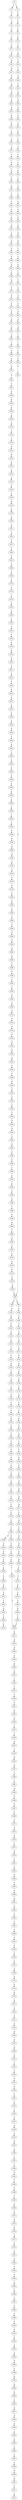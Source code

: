 strict digraph  {
	S0 -> S1 [ label = A ];
	S0 -> S2 [ label = A ];
	S1 -> S3 [ label = A ];
	S2 -> S4 [ label = A ];
	S3 -> S5 [ label = G ];
	S4 -> S6 [ label = G ];
	S5 -> S7 [ label = C ];
	S6 -> S8 [ label = C ];
	S7 -> S9 [ label = T ];
	S8 -> S10 [ label = G ];
	S9 -> S11 [ label = T ];
	S10 -> S12 [ label = C ];
	S11 -> S13 [ label = A ];
	S12 -> S14 [ label = A ];
	S13 -> S15 [ label = G ];
	S14 -> S16 [ label = T ];
	S15 -> S17 [ label = A ];
	S16 -> S18 [ label = T ];
	S17 -> S19 [ label = T ];
	S18 -> S20 [ label = A ];
	S19 -> S21 [ label = A ];
	S20 -> S22 [ label = T ];
	S21 -> S23 [ label = G ];
	S22 -> S24 [ label = A ];
	S23 -> S25 [ label = A ];
	S24 -> S26 [ label = A ];
	S25 -> S27 [ label = A ];
	S26 -> S28 [ label = A ];
	S27 -> S29 [ label = G ];
	S28 -> S30 [ label = G ];
	S29 -> S31 [ label = G ];
	S30 -> S32 [ label = G ];
	S31 -> S33 [ label = T ];
	S32 -> S34 [ label = G ];
	S33 -> S35 [ label = C ];
	S34 -> S36 [ label = C ];
	S35 -> S37 [ label = A ];
	S36 -> S38 [ label = G ];
	S37 -> S39 [ label = C ];
	S38 -> S40 [ label = C ];
	S39 -> S41 [ label = A ];
	S40 -> S42 [ label = T ];
	S41 -> S43 [ label = T ];
	S42 -> S44 [ label = A ];
	S43 -> S45 [ label = C ];
	S44 -> S46 [ label = T ];
	S45 -> S47 [ label = G ];
	S46 -> S48 [ label = C ];
	S47 -> S49 [ label = T ];
	S48 -> S50 [ label = C ];
	S49 -> S51 [ label = C ];
	S50 -> S52 [ label = A ];
	S51 -> S53 [ label = G ];
	S52 -> S54 [ label = A ];
	S53 -> S55 [ label = G ];
	S54 -> S56 [ label = G ];
	S55 -> S57 [ label = G ];
	S56 -> S58 [ label = A ];
	S57 -> S59 [ label = T ];
	S58 -> S60 [ label = G ];
	S59 -> S61 [ label = G ];
	S60 -> S62 [ label = G ];
	S61 -> S63 [ label = A ];
	S62 -> S64 [ label = T ];
	S63 -> S65 [ label = G ];
	S64 -> S66 [ label = T ];
	S65 -> S67 [ label = T ];
	S66 -> S68 [ label = G ];
	S67 -> S69 [ label = C ];
	S68 -> S70 [ label = T ];
	S69 -> S71 [ label = G ];
	S70 -> S72 [ label = T ];
	S71 -> S73 [ label = T ];
	S72 -> S74 [ label = A ];
	S73 -> S75 [ label = C ];
	S74 -> S76 [ label = A ];
	S75 -> S77 [ label = C ];
	S76 -> S78 [ label = C ];
	S77 -> S79 [ label = C ];
	S78 -> S80 [ label = A ];
	S79 -> S81 [ label = A ];
	S80 -> S82 [ label = A ];
	S81 -> S83 [ label = G ];
	S82 -> S84 [ label = A ];
	S83 -> S85 [ label = A ];
	S84 -> S86 [ label = T ];
	S85 -> S87 [ label = T ];
	S86 -> S88 [ label = T ];
	S87 -> S89 [ label = G ];
	S88 -> S90 [ label = T ];
	S89 -> S91 [ label = C ];
	S90 -> S92 [ label = T ];
	S91 -> S93 [ label = G ];
	S92 -> S94 [ label = G ];
	S93 -> S95 [ label = G ];
	S94 -> S96 [ label = G ];
	S95 -> S97 [ label = T ];
	S96 -> S98 [ label = A ];
	S96 -> S99 [ label = C ];
	S97 -> S100 [ label = G ];
	S98 -> S101 [ label = G ];
	S99 -> S102 [ label = C ];
	S100 -> S103 [ label = A ];
	S101 -> S104 [ label = A ];
	S102 -> S105 [ label = T ];
	S103 -> S106 [ label = G ];
	S104 -> S107 [ label = C ];
	S105 -> S108 [ label = T ];
	S106 -> S109 [ label = A ];
	S107 -> S110 [ label = C ];
	S108 -> S111 [ label = C ];
	S109 -> S112 [ label = G ];
	S110 -> S113 [ label = C ];
	S111 -> S114 [ label = C ];
	S112 -> S115 [ label = A ];
	S113 -> S116 [ label = C ];
	S114 -> S117 [ label = T ];
	S115 -> S118 [ label = A ];
	S116 -> S119 [ label = T ];
	S117 -> S120 [ label = T ];
	S118 -> S121 [ label = G ];
	S119 -> S122 [ label = A ];
	S120 -> S123 [ label = G ];
	S121 -> S124 [ label = A ];
	S122 -> S125 [ label = G ];
	S123 -> S126 [ label = G ];
	S124 -> S127 [ label = G ];
	S125 -> S128 [ label = G ];
	S126 -> S129 [ label = A ];
	S127 -> S130 [ label = A ];
	S128 -> S131 [ label = C ];
	S129 -> S132 [ label = C ];
	S130 -> S133 [ label = A ];
	S131 -> S134 [ label = G ];
	S132 -> S135 [ label = A ];
	S133 -> S136 [ label = A ];
	S134 -> S137 [ label = T ];
	S135 -> S138 [ label = T ];
	S136 -> S139 [ label = C ];
	S137 -> S140 [ label = C ];
	S138 -> S141 [ label = T ];
	S139 -> S142 [ label = A ];
	S140 -> S143 [ label = G ];
	S141 -> S144 [ label = G ];
	S142 -> S145 [ label = A ];
	S143 -> S146 [ label = C ];
	S144 -> S147 [ label = A ];
	S145 -> S148 [ label = A ];
	S146 -> S149 [ label = T ];
	S147 -> S150 [ label = A ];
	S148 -> S151 [ label = C ];
	S149 -> S152 [ label = T ];
	S150 -> S153 [ label = C ];
	S151 -> S154 [ label = T ];
	S152 -> S155 [ label = C ];
	S153 -> S156 [ label = T ];
	S154 -> S157 [ label = C ];
	S155 -> S158 [ label = A ];
	S156 -> S159 [ label = G ];
	S157 -> S160 [ label = T ];
	S158 -> S161 [ label = C ];
	S159 -> S162 [ label = C ];
	S160 -> S163 [ label = T ];
	S161 -> S164 [ label = A ];
	S162 -> S165 [ label = C ];
	S163 -> S166 [ label = C ];
	S164 -> S167 [ label = A ];
	S165 -> S168 [ label = G ];
	S166 -> S169 [ label = T ];
	S167 -> S170 [ label = C ];
	S168 -> S171 [ label = A ];
	S169 -> S172 [ label = C ];
	S170 -> S173 [ label = C ];
	S171 -> S174 [ label = G ];
	S172 -> S175 [ label = T ];
	S173 -> S176 [ label = T ];
	S174 -> S177 [ label = G ];
	S175 -> S178 [ label = T ];
	S176 -> S179 [ label = C ];
	S177 -> S180 [ label = C ];
	S178 -> S181 [ label = G ];
	S179 -> S182 [ label = T ];
	S180 -> S183 [ label = A ];
	S181 -> S184 [ label = A ];
	S182 -> S185 [ label = T ];
	S183 -> S186 [ label = T ];
	S184 -> S187 [ label = T ];
	S185 -> S188 [ label = T ];
	S185 -> S189 [ label = A ];
	S186 -> S190 [ label = A ];
	S187 -> S191 [ label = T ];
	S188 -> S192 [ label = C ];
	S189 -> S193 [ label = C ];
	S190 -> S194 [ label = G ];
	S191 -> S195 [ label = T ];
	S192 -> S196 [ label = T ];
	S193 -> S197 [ label = C ];
	S194 -> S198 [ label = A ];
	S195 -> S199 [ label = C ];
	S196 -> S200 [ label = G ];
	S197 -> S201 [ label = T ];
	S198 -> S202 [ label = A ];
	S199 -> S203 [ label = A ];
	S200 -> S204 [ label = T ];
	S201 -> S205 [ label = T ];
	S202 -> S206 [ label = T ];
	S203 -> S207 [ label = T ];
	S204 -> S208 [ label = A ];
	S205 -> S209 [ label = A ];
	S206 -> S210 [ label = G ];
	S207 -> S211 [ label = C ];
	S208 -> S212 [ label = A ];
	S209 -> S213 [ label = G ];
	S210 -> S214 [ label = T ];
	S211 -> S215 [ label = A ];
	S212 -> S216 [ label = A ];
	S213 -> S217 [ label = C ];
	S214 -> S218 [ label = C ];
	S215 -> S219 [ label = C ];
	S216 -> S220 [ label = G ];
	S217 -> S221 [ label = T ];
	S218 -> S222 [ label = T ];
	S219 -> S223 [ label = A ];
	S220 -> S224 [ label = A ];
	S221 -> S225 [ label = G ];
	S222 -> S226 [ label = G ];
	S223 -> S227 [ label = C ];
	S224 -> S228 [ label = A ];
	S225 -> S229 [ label = T ];
	S226 -> S230 [ label = T ];
	S227 -> S231 [ label = G ];
	S228 -> S232 [ label = G ];
	S229 -> S233 [ label = A ];
	S230 -> S208 [ label = A ];
	S231 -> S234 [ label = T ];
	S232 -> S235 [ label = C ];
	S234 -> S236 [ label = C ];
	S235 -> S237 [ label = A ];
	S236 -> S238 [ label = G ];
	S237 -> S239 [ label = T ];
	S238 -> S240 [ label = T ];
	S239 -> S241 [ label = C ];
	S240 -> S242 [ label = A ];
	S241 -> S243 [ label = A ];
	S242 -> S244 [ label = T ];
	S243 -> S245 [ label = G ];
	S244 -> S246 [ label = A ];
	S245 -> S247 [ label = T ];
	S246 -> S248 [ label = A ];
	S247 -> S249 [ label = T ];
	S248 -> S250 [ label = A ];
	S249 -> S251 [ label = G ];
	S250 -> S252 [ label = C ];
	S251 -> S253 [ label = T ];
	S252 -> S254 [ label = C ];
	S253 -> S255 [ label = G ];
	S254 -> S256 [ label = C ];
	S255 -> S257 [ label = A ];
	S256 -> S258 [ label = C ];
	S257 -> S259 [ label = T ];
	S258 -> S260 [ label = T ];
	S259 -> S261 [ label = C ];
	S260 -> S262 [ label = A ];
	S261 -> S263 [ label = G ];
	S262 -> S264 [ label = T ];
	S263 -> S265 [ label = G ];
	S264 -> S266 [ label = A ];
	S265 -> S267 [ label = G ];
	S266 -> S268 [ label = G ];
	S267 -> S269 [ label = C ];
	S268 -> S270 [ label = A ];
	S269 -> S271 [ label = T ];
	S270 -> S272 [ label = A ];
	S271 -> S273 [ label = G ];
	S272 -> S274 [ label = G ];
	S273 -> S275 [ label = A ];
	S274 -> S276 [ label = T ];
	S275 -> S277 [ label = C ];
	S276 -> S278 [ label = C ];
	S277 -> S279 [ label = G ];
	S278 -> S280 [ label = C ];
	S279 -> S281 [ label = C ];
	S280 -> S282 [ label = G ];
	S281 -> S283 [ label = G ];
	S282 -> S284 [ label = A ];
	S283 -> S285 [ label = G ];
	S284 -> S286 [ label = C ];
	S285 -> S287 [ label = A ];
	S286 -> S288 [ label = C ];
	S287 -> S289 [ label = A ];
	S288 -> S290 [ label = A ];
	S289 -> S291 [ label = G ];
	S290 -> S292 [ label = G ];
	S291 -> S293 [ label = A ];
	S292 -> S294 [ label = A ];
	S293 -> S295 [ label = C ];
	S294 -> S296 [ label = G ];
	S295 -> S297 [ label = G ];
	S296 -> S298 [ label = C ];
	S297 -> S299 [ label = C ];
	S298 -> S300 [ label = G ];
	S299 -> S301 [ label = C ];
	S300 -> S302 [ label = T ];
	S301 -> S303 [ label = G ];
	S302 -> S304 [ label = C ];
	S303 -> S305 [ label = C ];
	S304 -> S306 [ label = C ];
	S305 -> S307 [ label = G ];
	S306 -> S308 [ label = T ];
	S307 -> S309 [ label = A ];
	S308 -> S310 [ label = G ];
	S309 -> S311 [ label = A ];
	S310 -> S312 [ label = A ];
	S311 -> S313 [ label = A ];
	S312 -> S314 [ label = A ];
	S313 -> S315 [ label = A ];
	S314 -> S316 [ label = G ];
	S315 -> S317 [ label = A ];
	S316 -> S318 [ label = A ];
	S317 -> S319 [ label = A ];
	S318 -> S320 [ label = G ];
	S319 -> S321 [ label = G ];
	S320 -> S322 [ label = A ];
	S321 -> S323 [ label = A ];
	S322 -> S324 [ label = C ];
	S323 -> S325 [ label = A ];
	S324 -> S326 [ label = T ];
	S325 -> S327 [ label = G ];
	S326 -> S328 [ label = G ];
	S327 -> S329 [ label = A ];
	S328 -> S330 [ label = G ];
	S329 -> S331 [ label = G ];
	S330 -> S332 [ label = T ];
	S331 -> S333 [ label = A ];
	S332 -> S334 [ label = T ];
	S333 -> S335 [ label = G ];
	S334 -> S336 [ label = T ];
	S335 -> S337 [ label = G ];
	S336 -> S338 [ label = G ];
	S337 -> S339 [ label = A ];
	S338 -> S340 [ label = G ];
	S339 -> S341 [ label = C ];
	S340 -> S342 [ label = T ];
	S341 -> S343 [ label = A ];
	S342 -> S344 [ label = A ];
	S343 -> S345 [ label = C ];
	S344 -> S346 [ label = A ];
	S345 -> S347 [ label = G ];
	S346 -> S348 [ label = G ];
	S347 -> S349 [ label = G ];
	S348 -> S350 [ label = T ];
	S349 -> S351 [ label = T ];
	S350 -> S352 [ label = T ];
	S351 -> S353 [ label = G ];
	S352 -> S354 [ label = C ];
	S353 -> S355 [ label = A ];
	S354 -> S356 [ label = T ];
	S355 -> S357 [ label = C ];
	S356 -> S358 [ label = G ];
	S357 -> S359 [ label = C ];
	S358 -> S360 [ label = T ];
	S359 -> S361 [ label = G ];
	S360 -> S362 [ label = C ];
	S361 -> S363 [ label = T ];
	S362 -> S364 [ label = A ];
	S363 -> S365 [ label = G ];
	S364 -> S366 [ label = T ];
	S365 -> S367 [ label = T ];
	S366 -> S368 [ label = G ];
	S367 -> S369 [ label = A ];
	S368 -> S370 [ label = G ];
	S369 -> S371 [ label = G ];
	S370 -> S372 [ label = T ];
	S371 -> S373 [ label = A ];
	S372 -> S374 [ label = T ];
	S373 -> S375 [ label = G ];
	S374 -> S376 [ label = T ];
	S375 -> S377 [ label = A ];
	S376 -> S378 [ label = T ];
	S377 -> S379 [ label = C ];
	S378 -> S380 [ label = G ];
	S379 -> S381 [ label = A ];
	S380 -> S96 [ label = G ];
	S381 -> S382 [ label = A ];
	S382 -> S383 [ label = T ];
	S383 -> S384 [ label = C ];
	S384 -> S385 [ label = A ];
	S385 -> S386 [ label = A ];
	S386 -> S387 [ label = A ];
	S387 -> S388 [ label = G ];
	S388 -> S389 [ label = C ];
	S389 -> S390 [ label = T ];
	S390 -> S391 [ label = G ];
	S391 -> S392 [ label = A ];
	S392 -> S393 [ label = A ];
	S393 -> S394 [ label = A ];
	S394 -> S395 [ label = A ];
	S395 -> S396 [ label = C ];
	S396 -> S397 [ label = A ];
	S397 -> S398 [ label = A ];
	S398 -> S399 [ label = A ];
	S399 -> S400 [ label = C ];
	S400 -> S401 [ label = A ];
	S401 -> S402 [ label = A ];
	S402 -> S403 [ label = G ];
	S403 -> S404 [ label = T ];
	S404 -> S405 [ label = A ];
	S405 -> S406 [ label = A ];
	S406 -> S407 [ label = G ];
	S407 -> S408 [ label = C ];
	S408 -> S409 [ label = G ];
	S409 -> S410 [ label = G ];
	S410 -> S411 [ label = T ];
	S411 -> S412 [ label = A ];
}
